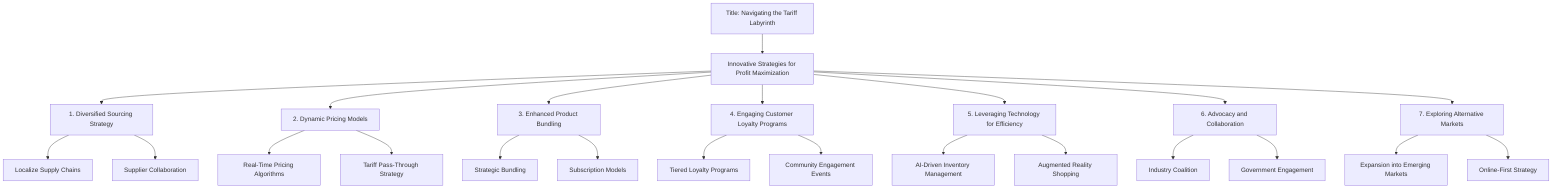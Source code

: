 flowchart TD
        A[Title: Navigating the Tariff Labyrinth] --> B[Innovative Strategies for Profit Maximization]
        
        B --> C[1. Diversified Sourcing Strategy]
        C --> C1[Localize Supply Chains]
        C --> C2[Supplier Collaboration]

        B --> D[2. Dynamic Pricing Models]
        D --> D1[Real-Time Pricing Algorithms]
        D --> D2[Tariff Pass-Through Strategy]

        B --> E[3. Enhanced Product Bundling]
        E --> E1[Strategic Bundling]
        E --> E2[Subscription Models]

        B --> F[4. Engaging Customer Loyalty Programs]
        F --> F1[Tiered Loyalty Programs]
        F --> F2[Community Engagement Events]

        B --> G[5. Leveraging Technology for Efficiency]
        G --> G1[AI-Driven Inventory Management]
        G --> G2[Augmented Reality Shopping]

        B --> H[6. Advocacy and Collaboration]
        H --> H1[Industry Coalition]
        H --> H2[Government Engagement]

        B --> I[7. Exploring Alternative Markets]
        I --> I1[Expansion into Emerging Markets]
        I --> I2[Online-First Strategy]
